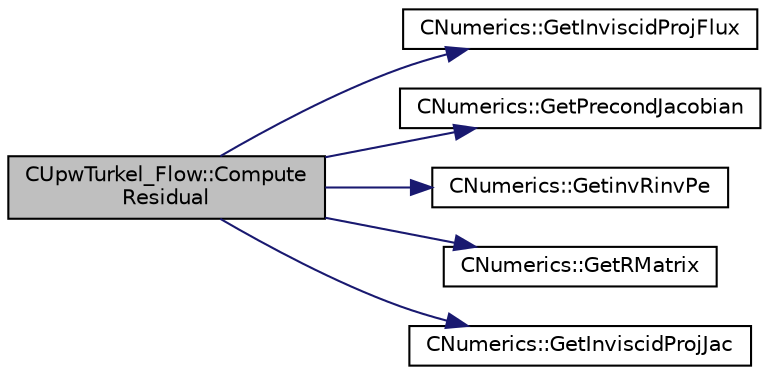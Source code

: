 digraph "CUpwTurkel_Flow::ComputeResidual"
{
  edge [fontname="Helvetica",fontsize="10",labelfontname="Helvetica",labelfontsize="10"];
  node [fontname="Helvetica",fontsize="10",shape=record];
  rankdir="LR";
  Node10 [label="CUpwTurkel_Flow::Compute\lResidual",height=0.2,width=0.4,color="black", fillcolor="grey75", style="filled", fontcolor="black"];
  Node10 -> Node11 [color="midnightblue",fontsize="10",style="solid",fontname="Helvetica"];
  Node11 [label="CNumerics::GetInviscidProjFlux",height=0.2,width=0.4,color="black", fillcolor="white", style="filled",URL="$class_c_numerics.html#a1a9e44996dede2330af84349204dc312",tooltip="Compute the projected inviscid flux vector. "];
  Node10 -> Node12 [color="midnightblue",fontsize="10",style="solid",fontname="Helvetica"];
  Node12 [label="CNumerics::GetPrecondJacobian",height=0.2,width=0.4,color="black", fillcolor="white", style="filled",URL="$class_c_numerics.html#a2119d12bb28240e3ce984d5bc364cc54",tooltip="Computation of the matrix Td, this matrix diagonalize the preconditioned conservative Jacobians in th..."];
  Node10 -> Node13 [color="midnightblue",fontsize="10",style="solid",fontname="Helvetica"];
  Node13 [label="CNumerics::GetinvRinvPe",height=0.2,width=0.4,color="black", fillcolor="white", style="filled",URL="$class_c_numerics.html#a78861f15d77ff9051ba74053c78c0c3b",tooltip="Computation of the matrix Rinv*Pe. "];
  Node10 -> Node14 [color="midnightblue",fontsize="10",style="solid",fontname="Helvetica"];
  Node14 [label="CNumerics::GetRMatrix",height=0.2,width=0.4,color="black", fillcolor="white", style="filled",URL="$class_c_numerics.html#a3f042c66721e551295800446dd0a607c",tooltip="Computation of the matrix R. "];
  Node10 -> Node15 [color="midnightblue",fontsize="10",style="solid",fontname="Helvetica"];
  Node15 [label="CNumerics::GetInviscidProjJac",height=0.2,width=0.4,color="black", fillcolor="white", style="filled",URL="$class_c_numerics.html#ae0225b473263a9547a2445c423ba7dce",tooltip="Compute the projection of the inviscid Jacobian matrices. "];
}

